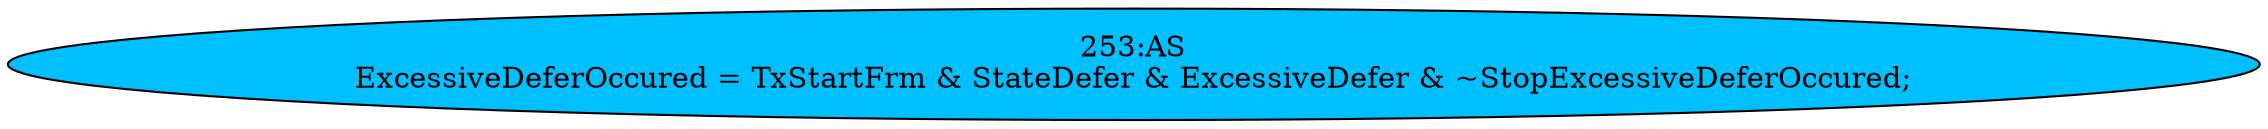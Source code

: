 strict digraph "" {
	node [label="\N"];
	"253:AS"	 [ast="<pyverilog.vparser.ast.Assign object at 0x7ff806729950>",
		def_var="['ExcessiveDeferOccured']",
		fillcolor=deepskyblue,
		label="253:AS
ExcessiveDeferOccured = TxStartFrm & StateDefer & ExcessiveDefer & ~StopExcessiveDeferOccured;",
		statements="[]",
		style=filled,
		typ=Assign,
		use_var="['TxStartFrm', 'StateDefer', 'ExcessiveDefer', 'StopExcessiveDeferOccured']"];
}
